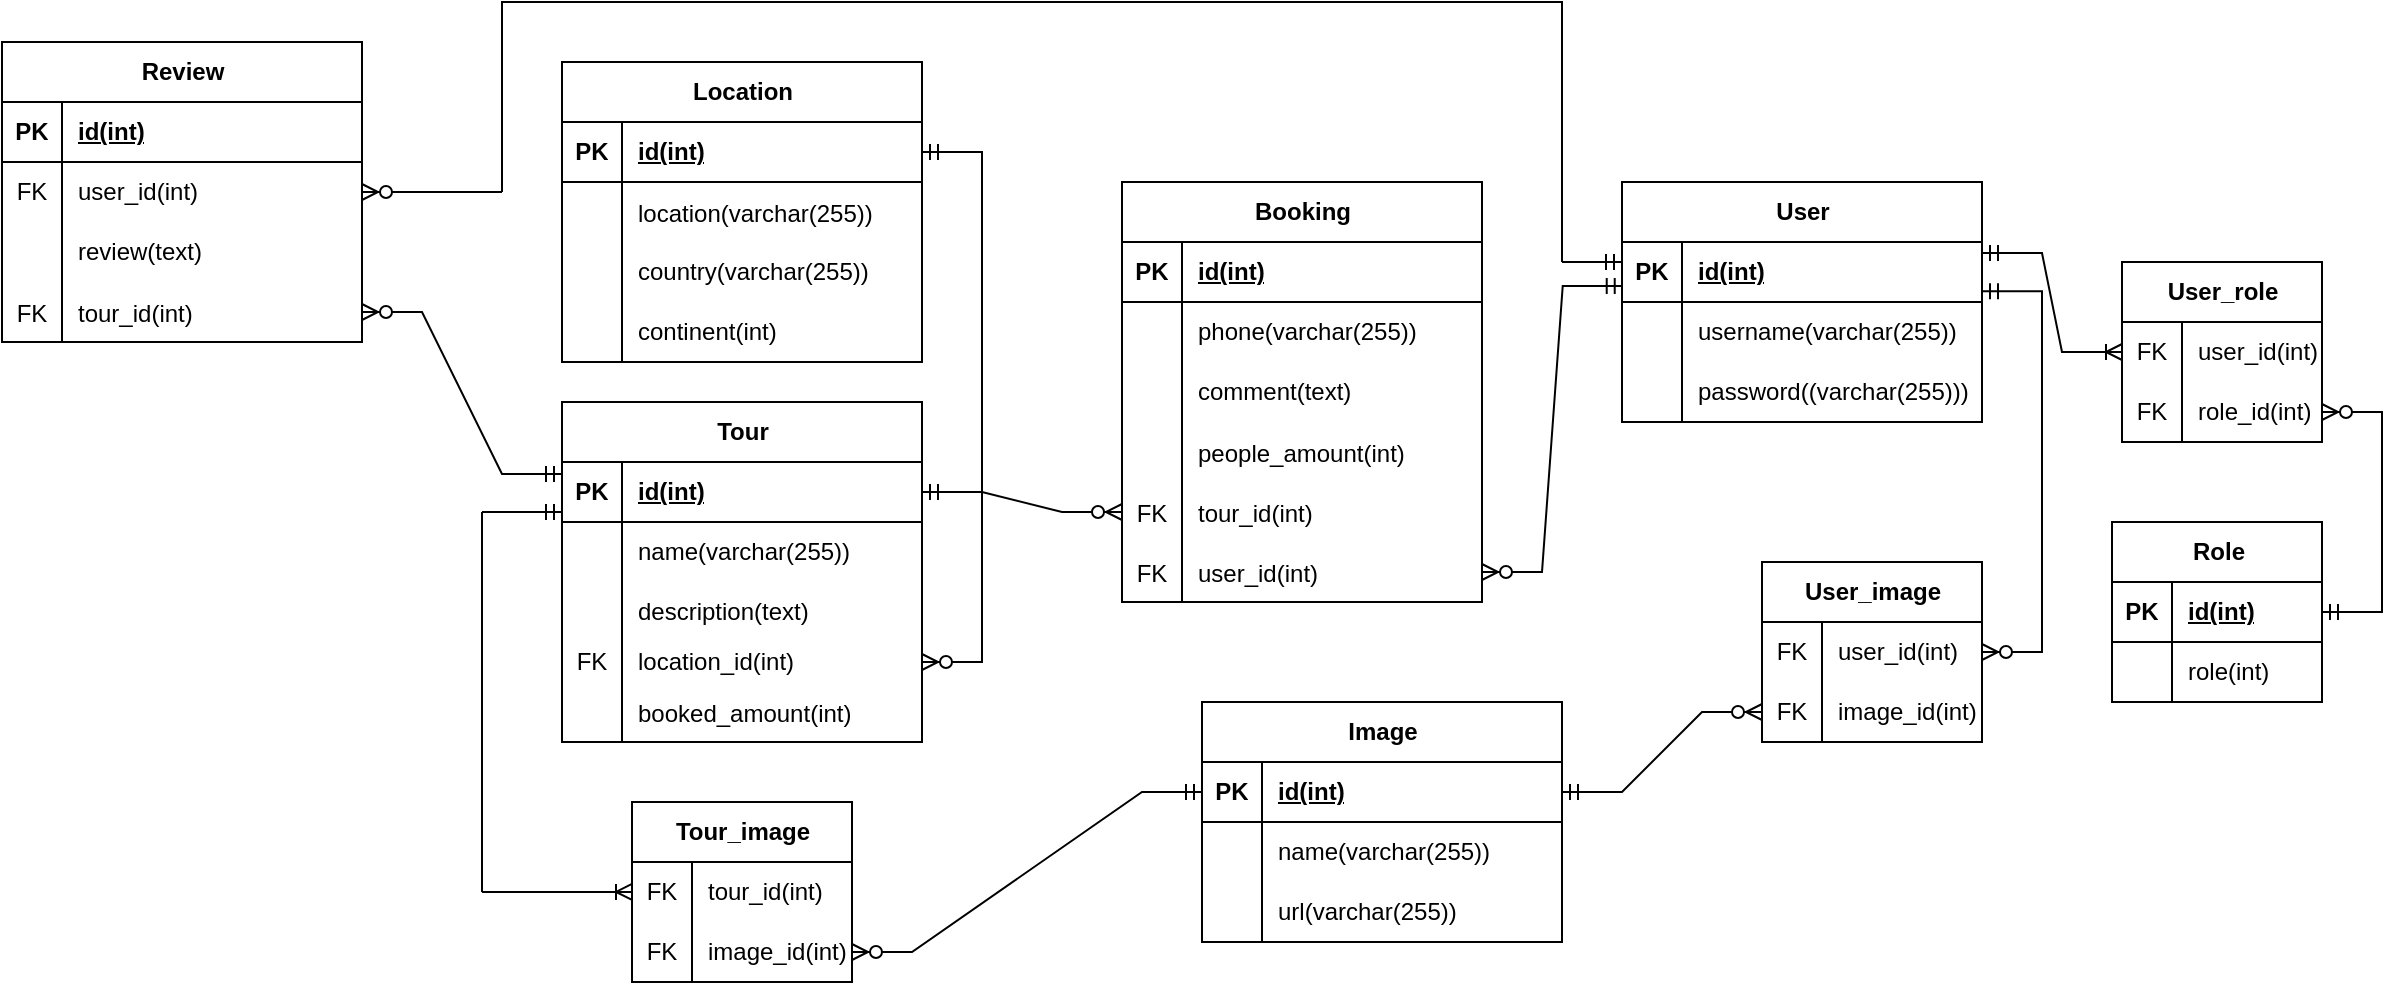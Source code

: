 <mxfile version="24.5.1" type="device">
  <diagram name="Страница — 1" id="lTlCOgQNTapLGzFcoMzd">
    <mxGraphModel dx="588" dy="2752" grid="1" gridSize="10" guides="1" tooltips="1" connect="1" arrows="1" fold="1" page="1" pageScale="1" pageWidth="3300" pageHeight="2339" math="0" shadow="0">
      <root>
        <mxCell id="0" />
        <mxCell id="1" parent="0" />
        <mxCell id="-UrlNjN9oKXbzWovgQJ7-61" value="Tour" style="shape=table;startSize=30;container=1;collapsible=1;childLayout=tableLayout;fixedRows=1;rowLines=0;fontStyle=1;align=center;resizeLast=1;html=1;" parent="1" vertex="1">
          <mxGeometry x="390" y="60" width="180" height="170" as="geometry" />
        </mxCell>
        <mxCell id="-UrlNjN9oKXbzWovgQJ7-62" value="" style="shape=tableRow;horizontal=0;startSize=0;swimlaneHead=0;swimlaneBody=0;fillColor=none;collapsible=0;dropTarget=0;points=[[0,0.5],[1,0.5]];portConstraint=eastwest;top=0;left=0;right=0;bottom=1;" parent="-UrlNjN9oKXbzWovgQJ7-61" vertex="1">
          <mxGeometry y="30" width="180" height="30" as="geometry" />
        </mxCell>
        <mxCell id="-UrlNjN9oKXbzWovgQJ7-63" value="PK" style="shape=partialRectangle;connectable=0;fillColor=none;top=0;left=0;bottom=0;right=0;fontStyle=1;overflow=hidden;whiteSpace=wrap;html=1;" parent="-UrlNjN9oKXbzWovgQJ7-62" vertex="1">
          <mxGeometry width="30" height="30" as="geometry">
            <mxRectangle width="30" height="30" as="alternateBounds" />
          </mxGeometry>
        </mxCell>
        <mxCell id="-UrlNjN9oKXbzWovgQJ7-64" value="id(int)" style="shape=partialRectangle;connectable=0;fillColor=none;top=0;left=0;bottom=0;right=0;align=left;spacingLeft=6;fontStyle=5;overflow=hidden;whiteSpace=wrap;html=1;" parent="-UrlNjN9oKXbzWovgQJ7-62" vertex="1">
          <mxGeometry x="30" width="150" height="30" as="geometry">
            <mxRectangle width="150" height="30" as="alternateBounds" />
          </mxGeometry>
        </mxCell>
        <mxCell id="-UrlNjN9oKXbzWovgQJ7-65" value="" style="shape=tableRow;horizontal=0;startSize=0;swimlaneHead=0;swimlaneBody=0;fillColor=none;collapsible=0;dropTarget=0;points=[[0,0.5],[1,0.5]];portConstraint=eastwest;top=0;left=0;right=0;bottom=0;" parent="-UrlNjN9oKXbzWovgQJ7-61" vertex="1">
          <mxGeometry y="60" width="180" height="30" as="geometry" />
        </mxCell>
        <mxCell id="-UrlNjN9oKXbzWovgQJ7-66" value="" style="shape=partialRectangle;connectable=0;fillColor=none;top=0;left=0;bottom=0;right=0;editable=1;overflow=hidden;whiteSpace=wrap;html=1;" parent="-UrlNjN9oKXbzWovgQJ7-65" vertex="1">
          <mxGeometry width="30" height="30" as="geometry">
            <mxRectangle width="30" height="30" as="alternateBounds" />
          </mxGeometry>
        </mxCell>
        <mxCell id="-UrlNjN9oKXbzWovgQJ7-67" value="name(varchar(255))" style="shape=partialRectangle;connectable=0;fillColor=none;top=0;left=0;bottom=0;right=0;align=left;spacingLeft=6;overflow=hidden;whiteSpace=wrap;html=1;" parent="-UrlNjN9oKXbzWovgQJ7-65" vertex="1">
          <mxGeometry x="30" width="150" height="30" as="geometry">
            <mxRectangle width="150" height="30" as="alternateBounds" />
          </mxGeometry>
        </mxCell>
        <mxCell id="-UrlNjN9oKXbzWovgQJ7-68" value="" style="shape=tableRow;horizontal=0;startSize=0;swimlaneHead=0;swimlaneBody=0;fillColor=none;collapsible=0;dropTarget=0;points=[[0,0.5],[1,0.5]];portConstraint=eastwest;top=0;left=0;right=0;bottom=0;" parent="-UrlNjN9oKXbzWovgQJ7-61" vertex="1">
          <mxGeometry y="90" width="180" height="30" as="geometry" />
        </mxCell>
        <mxCell id="-UrlNjN9oKXbzWovgQJ7-69" value="" style="shape=partialRectangle;connectable=0;fillColor=none;top=0;left=0;bottom=0;right=0;editable=1;overflow=hidden;whiteSpace=wrap;html=1;" parent="-UrlNjN9oKXbzWovgQJ7-68" vertex="1">
          <mxGeometry width="30" height="30" as="geometry">
            <mxRectangle width="30" height="30" as="alternateBounds" />
          </mxGeometry>
        </mxCell>
        <mxCell id="-UrlNjN9oKXbzWovgQJ7-70" value="description(text)" style="shape=partialRectangle;connectable=0;fillColor=none;top=0;left=0;bottom=0;right=0;align=left;spacingLeft=6;overflow=hidden;whiteSpace=wrap;html=1;" parent="-UrlNjN9oKXbzWovgQJ7-68" vertex="1">
          <mxGeometry x="30" width="150" height="30" as="geometry">
            <mxRectangle width="150" height="30" as="alternateBounds" />
          </mxGeometry>
        </mxCell>
        <mxCell id="-UrlNjN9oKXbzWovgQJ7-71" value="" style="shape=tableRow;horizontal=0;startSize=0;swimlaneHead=0;swimlaneBody=0;fillColor=none;collapsible=0;dropTarget=0;points=[[0,0.5],[1,0.5]];portConstraint=eastwest;top=0;left=0;right=0;bottom=0;" parent="-UrlNjN9oKXbzWovgQJ7-61" vertex="1">
          <mxGeometry y="120" width="180" height="20" as="geometry" />
        </mxCell>
        <mxCell id="-UrlNjN9oKXbzWovgQJ7-72" value="FK" style="shape=partialRectangle;connectable=0;fillColor=none;top=0;left=0;bottom=0;right=0;editable=1;overflow=hidden;whiteSpace=wrap;html=1;" parent="-UrlNjN9oKXbzWovgQJ7-71" vertex="1">
          <mxGeometry width="30" height="20" as="geometry">
            <mxRectangle width="30" height="20" as="alternateBounds" />
          </mxGeometry>
        </mxCell>
        <mxCell id="-UrlNjN9oKXbzWovgQJ7-73" value="location_id(int)" style="shape=partialRectangle;connectable=0;fillColor=none;top=0;left=0;bottom=0;right=0;align=left;spacingLeft=6;overflow=hidden;whiteSpace=wrap;html=1;" parent="-UrlNjN9oKXbzWovgQJ7-71" vertex="1">
          <mxGeometry x="30" width="150" height="20" as="geometry">
            <mxRectangle width="150" height="20" as="alternateBounds" />
          </mxGeometry>
        </mxCell>
        <mxCell id="-UrlNjN9oKXbzWovgQJ7-109" value="" style="shape=tableRow;horizontal=0;startSize=0;swimlaneHead=0;swimlaneBody=0;fillColor=none;collapsible=0;dropTarget=0;points=[[0,0.5],[1,0.5]];portConstraint=eastwest;top=0;left=0;right=0;bottom=0;" parent="-UrlNjN9oKXbzWovgQJ7-61" vertex="1">
          <mxGeometry y="140" width="180" height="30" as="geometry" />
        </mxCell>
        <mxCell id="-UrlNjN9oKXbzWovgQJ7-110" value="" style="shape=partialRectangle;connectable=0;fillColor=none;top=0;left=0;bottom=0;right=0;editable=1;overflow=hidden;" parent="-UrlNjN9oKXbzWovgQJ7-109" vertex="1">
          <mxGeometry width="30" height="30" as="geometry">
            <mxRectangle width="30" height="30" as="alternateBounds" />
          </mxGeometry>
        </mxCell>
        <mxCell id="-UrlNjN9oKXbzWovgQJ7-111" value="booked_amount(int)" style="shape=partialRectangle;connectable=0;fillColor=none;top=0;left=0;bottom=0;right=0;align=left;spacingLeft=6;overflow=hidden;" parent="-UrlNjN9oKXbzWovgQJ7-109" vertex="1">
          <mxGeometry x="30" width="150" height="30" as="geometry">
            <mxRectangle width="150" height="30" as="alternateBounds" />
          </mxGeometry>
        </mxCell>
        <mxCell id="-UrlNjN9oKXbzWovgQJ7-74" value="Location" style="shape=table;startSize=30;container=1;collapsible=1;childLayout=tableLayout;fixedRows=1;rowLines=0;fontStyle=1;align=center;resizeLast=1;html=1;" parent="1" vertex="1">
          <mxGeometry x="390" y="-110" width="180" height="150" as="geometry" />
        </mxCell>
        <mxCell id="-UrlNjN9oKXbzWovgQJ7-75" value="" style="shape=tableRow;horizontal=0;startSize=0;swimlaneHead=0;swimlaneBody=0;fillColor=none;collapsible=0;dropTarget=0;points=[[0,0.5],[1,0.5]];portConstraint=eastwest;top=0;left=0;right=0;bottom=1;" parent="-UrlNjN9oKXbzWovgQJ7-74" vertex="1">
          <mxGeometry y="30" width="180" height="30" as="geometry" />
        </mxCell>
        <mxCell id="-UrlNjN9oKXbzWovgQJ7-76" value="PK" style="shape=partialRectangle;connectable=0;fillColor=none;top=0;left=0;bottom=0;right=0;fontStyle=1;overflow=hidden;whiteSpace=wrap;html=1;" parent="-UrlNjN9oKXbzWovgQJ7-75" vertex="1">
          <mxGeometry width="30" height="30" as="geometry">
            <mxRectangle width="30" height="30" as="alternateBounds" />
          </mxGeometry>
        </mxCell>
        <mxCell id="-UrlNjN9oKXbzWovgQJ7-77" value="id(int)" style="shape=partialRectangle;connectable=0;fillColor=none;top=0;left=0;bottom=0;right=0;align=left;spacingLeft=6;fontStyle=5;overflow=hidden;whiteSpace=wrap;html=1;" parent="-UrlNjN9oKXbzWovgQJ7-75" vertex="1">
          <mxGeometry x="30" width="150" height="30" as="geometry">
            <mxRectangle width="150" height="30" as="alternateBounds" />
          </mxGeometry>
        </mxCell>
        <mxCell id="-UrlNjN9oKXbzWovgQJ7-205" value="" style="shape=tableRow;horizontal=0;startSize=0;swimlaneHead=0;swimlaneBody=0;fillColor=none;collapsible=0;dropTarget=0;points=[[0,0.5],[1,0.5]];portConstraint=eastwest;top=0;left=0;right=0;bottom=0;" parent="-UrlNjN9oKXbzWovgQJ7-74" vertex="1">
          <mxGeometry y="60" width="180" height="30" as="geometry" />
        </mxCell>
        <mxCell id="-UrlNjN9oKXbzWovgQJ7-206" value="" style="shape=partialRectangle;connectable=0;fillColor=none;top=0;left=0;bottom=0;right=0;editable=1;overflow=hidden;" parent="-UrlNjN9oKXbzWovgQJ7-205" vertex="1">
          <mxGeometry width="30" height="30" as="geometry">
            <mxRectangle width="30" height="30" as="alternateBounds" />
          </mxGeometry>
        </mxCell>
        <mxCell id="-UrlNjN9oKXbzWovgQJ7-207" value="location(varchar(255))" style="shape=partialRectangle;connectable=0;fillColor=none;top=0;left=0;bottom=0;right=0;align=left;spacingLeft=6;overflow=hidden;" parent="-UrlNjN9oKXbzWovgQJ7-205" vertex="1">
          <mxGeometry x="30" width="150" height="30" as="geometry">
            <mxRectangle width="150" height="30" as="alternateBounds" />
          </mxGeometry>
        </mxCell>
        <mxCell id="-UrlNjN9oKXbzWovgQJ7-78" value="" style="shape=tableRow;horizontal=0;startSize=0;swimlaneHead=0;swimlaneBody=0;fillColor=none;collapsible=0;dropTarget=0;points=[[0,0.5],[1,0.5]];portConstraint=eastwest;top=0;left=0;right=0;bottom=0;" parent="-UrlNjN9oKXbzWovgQJ7-74" vertex="1">
          <mxGeometry y="90" width="180" height="30" as="geometry" />
        </mxCell>
        <mxCell id="-UrlNjN9oKXbzWovgQJ7-79" value="" style="shape=partialRectangle;connectable=0;fillColor=none;top=0;left=0;bottom=0;right=0;editable=1;overflow=hidden;whiteSpace=wrap;html=1;" parent="-UrlNjN9oKXbzWovgQJ7-78" vertex="1">
          <mxGeometry width="30" height="30" as="geometry">
            <mxRectangle width="30" height="30" as="alternateBounds" />
          </mxGeometry>
        </mxCell>
        <mxCell id="-UrlNjN9oKXbzWovgQJ7-80" value="country(varchar(255))" style="shape=partialRectangle;connectable=0;fillColor=none;top=0;left=0;bottom=0;right=0;align=left;spacingLeft=6;overflow=hidden;whiteSpace=wrap;html=1;" parent="-UrlNjN9oKXbzWovgQJ7-78" vertex="1">
          <mxGeometry x="30" width="150" height="30" as="geometry">
            <mxRectangle width="150" height="30" as="alternateBounds" />
          </mxGeometry>
        </mxCell>
        <mxCell id="-UrlNjN9oKXbzWovgQJ7-81" value="" style="shape=tableRow;horizontal=0;startSize=0;swimlaneHead=0;swimlaneBody=0;fillColor=none;collapsible=0;dropTarget=0;points=[[0,0.5],[1,0.5]];portConstraint=eastwest;top=0;left=0;right=0;bottom=0;" parent="-UrlNjN9oKXbzWovgQJ7-74" vertex="1">
          <mxGeometry y="120" width="180" height="30" as="geometry" />
        </mxCell>
        <mxCell id="-UrlNjN9oKXbzWovgQJ7-82" value="" style="shape=partialRectangle;connectable=0;fillColor=none;top=0;left=0;bottom=0;right=0;editable=1;overflow=hidden;whiteSpace=wrap;html=1;" parent="-UrlNjN9oKXbzWovgQJ7-81" vertex="1">
          <mxGeometry width="30" height="30" as="geometry">
            <mxRectangle width="30" height="30" as="alternateBounds" />
          </mxGeometry>
        </mxCell>
        <mxCell id="-UrlNjN9oKXbzWovgQJ7-83" value="continent(int)" style="shape=partialRectangle;connectable=0;fillColor=none;top=0;left=0;bottom=0;right=0;align=left;spacingLeft=6;overflow=hidden;whiteSpace=wrap;html=1;" parent="-UrlNjN9oKXbzWovgQJ7-81" vertex="1">
          <mxGeometry x="30" width="150" height="30" as="geometry">
            <mxRectangle width="150" height="30" as="alternateBounds" />
          </mxGeometry>
        </mxCell>
        <mxCell id="-UrlNjN9oKXbzWovgQJ7-95" value="Image" style="shape=table;startSize=30;container=1;collapsible=1;childLayout=tableLayout;fixedRows=1;rowLines=0;fontStyle=1;align=center;resizeLast=1;html=1;" parent="1" vertex="1">
          <mxGeometry x="710" y="210" width="180" height="120" as="geometry" />
        </mxCell>
        <mxCell id="-UrlNjN9oKXbzWovgQJ7-96" value="" style="shape=tableRow;horizontal=0;startSize=0;swimlaneHead=0;swimlaneBody=0;fillColor=none;collapsible=0;dropTarget=0;points=[[0,0.5],[1,0.5]];portConstraint=eastwest;top=0;left=0;right=0;bottom=1;" parent="-UrlNjN9oKXbzWovgQJ7-95" vertex="1">
          <mxGeometry y="30" width="180" height="30" as="geometry" />
        </mxCell>
        <mxCell id="-UrlNjN9oKXbzWovgQJ7-97" value="PK" style="shape=partialRectangle;connectable=0;fillColor=none;top=0;left=0;bottom=0;right=0;fontStyle=1;overflow=hidden;whiteSpace=wrap;html=1;" parent="-UrlNjN9oKXbzWovgQJ7-96" vertex="1">
          <mxGeometry width="30" height="30" as="geometry">
            <mxRectangle width="30" height="30" as="alternateBounds" />
          </mxGeometry>
        </mxCell>
        <mxCell id="-UrlNjN9oKXbzWovgQJ7-98" value="id(int)" style="shape=partialRectangle;connectable=0;fillColor=none;top=0;left=0;bottom=0;right=0;align=left;spacingLeft=6;fontStyle=5;overflow=hidden;whiteSpace=wrap;html=1;" parent="-UrlNjN9oKXbzWovgQJ7-96" vertex="1">
          <mxGeometry x="30" width="150" height="30" as="geometry">
            <mxRectangle width="150" height="30" as="alternateBounds" />
          </mxGeometry>
        </mxCell>
        <mxCell id="-UrlNjN9oKXbzWovgQJ7-99" value="" style="shape=tableRow;horizontal=0;startSize=0;swimlaneHead=0;swimlaneBody=0;fillColor=none;collapsible=0;dropTarget=0;points=[[0,0.5],[1,0.5]];portConstraint=eastwest;top=0;left=0;right=0;bottom=0;" parent="-UrlNjN9oKXbzWovgQJ7-95" vertex="1">
          <mxGeometry y="60" width="180" height="30" as="geometry" />
        </mxCell>
        <mxCell id="-UrlNjN9oKXbzWovgQJ7-100" value="" style="shape=partialRectangle;connectable=0;fillColor=none;top=0;left=0;bottom=0;right=0;editable=1;overflow=hidden;whiteSpace=wrap;html=1;" parent="-UrlNjN9oKXbzWovgQJ7-99" vertex="1">
          <mxGeometry width="30" height="30" as="geometry">
            <mxRectangle width="30" height="30" as="alternateBounds" />
          </mxGeometry>
        </mxCell>
        <mxCell id="-UrlNjN9oKXbzWovgQJ7-101" value="name(varchar(255))" style="shape=partialRectangle;connectable=0;fillColor=none;top=0;left=0;bottom=0;right=0;align=left;spacingLeft=6;overflow=hidden;whiteSpace=wrap;html=1;" parent="-UrlNjN9oKXbzWovgQJ7-99" vertex="1">
          <mxGeometry x="30" width="150" height="30" as="geometry">
            <mxRectangle width="150" height="30" as="alternateBounds" />
          </mxGeometry>
        </mxCell>
        <mxCell id="-UrlNjN9oKXbzWovgQJ7-102" value="" style="shape=tableRow;horizontal=0;startSize=0;swimlaneHead=0;swimlaneBody=0;fillColor=none;collapsible=0;dropTarget=0;points=[[0,0.5],[1,0.5]];portConstraint=eastwest;top=0;left=0;right=0;bottom=0;" parent="-UrlNjN9oKXbzWovgQJ7-95" vertex="1">
          <mxGeometry y="90" width="180" height="30" as="geometry" />
        </mxCell>
        <mxCell id="-UrlNjN9oKXbzWovgQJ7-103" value="" style="shape=partialRectangle;connectable=0;fillColor=none;top=0;left=0;bottom=0;right=0;editable=1;overflow=hidden;whiteSpace=wrap;html=1;" parent="-UrlNjN9oKXbzWovgQJ7-102" vertex="1">
          <mxGeometry width="30" height="30" as="geometry">
            <mxRectangle width="30" height="30" as="alternateBounds" />
          </mxGeometry>
        </mxCell>
        <mxCell id="-UrlNjN9oKXbzWovgQJ7-104" value="url(varchar(255))" style="shape=partialRectangle;connectable=0;fillColor=none;top=0;left=0;bottom=0;right=0;align=left;spacingLeft=6;overflow=hidden;whiteSpace=wrap;html=1;" parent="-UrlNjN9oKXbzWovgQJ7-102" vertex="1">
          <mxGeometry x="30" width="150" height="30" as="geometry">
            <mxRectangle width="150" height="30" as="alternateBounds" />
          </mxGeometry>
        </mxCell>
        <mxCell id="-UrlNjN9oKXbzWovgQJ7-112" value="Booking" style="shape=table;startSize=30;container=1;collapsible=1;childLayout=tableLayout;fixedRows=1;rowLines=0;fontStyle=1;align=center;resizeLast=1;html=1;" parent="1" vertex="1">
          <mxGeometry x="670" y="-50" width="180" height="210" as="geometry" />
        </mxCell>
        <mxCell id="-UrlNjN9oKXbzWovgQJ7-113" value="" style="shape=tableRow;horizontal=0;startSize=0;swimlaneHead=0;swimlaneBody=0;fillColor=none;collapsible=0;dropTarget=0;points=[[0,0.5],[1,0.5]];portConstraint=eastwest;top=0;left=0;right=0;bottom=1;" parent="-UrlNjN9oKXbzWovgQJ7-112" vertex="1">
          <mxGeometry y="30" width="180" height="30" as="geometry" />
        </mxCell>
        <mxCell id="-UrlNjN9oKXbzWovgQJ7-114" value="PK" style="shape=partialRectangle;connectable=0;fillColor=none;top=0;left=0;bottom=0;right=0;fontStyle=1;overflow=hidden;whiteSpace=wrap;html=1;" parent="-UrlNjN9oKXbzWovgQJ7-113" vertex="1">
          <mxGeometry width="30" height="30" as="geometry">
            <mxRectangle width="30" height="30" as="alternateBounds" />
          </mxGeometry>
        </mxCell>
        <mxCell id="-UrlNjN9oKXbzWovgQJ7-115" value="id(int)" style="shape=partialRectangle;connectable=0;fillColor=none;top=0;left=0;bottom=0;right=0;align=left;spacingLeft=6;fontStyle=5;overflow=hidden;whiteSpace=wrap;html=1;" parent="-UrlNjN9oKXbzWovgQJ7-113" vertex="1">
          <mxGeometry x="30" width="150" height="30" as="geometry">
            <mxRectangle width="150" height="30" as="alternateBounds" />
          </mxGeometry>
        </mxCell>
        <mxCell id="-UrlNjN9oKXbzWovgQJ7-116" value="" style="shape=tableRow;horizontal=0;startSize=0;swimlaneHead=0;swimlaneBody=0;fillColor=none;collapsible=0;dropTarget=0;points=[[0,0.5],[1,0.5]];portConstraint=eastwest;top=0;left=0;right=0;bottom=0;" parent="-UrlNjN9oKXbzWovgQJ7-112" vertex="1">
          <mxGeometry y="60" width="180" height="30" as="geometry" />
        </mxCell>
        <mxCell id="-UrlNjN9oKXbzWovgQJ7-117" value="" style="shape=partialRectangle;connectable=0;fillColor=none;top=0;left=0;bottom=0;right=0;editable=1;overflow=hidden;whiteSpace=wrap;html=1;" parent="-UrlNjN9oKXbzWovgQJ7-116" vertex="1">
          <mxGeometry width="30" height="30" as="geometry">
            <mxRectangle width="30" height="30" as="alternateBounds" />
          </mxGeometry>
        </mxCell>
        <mxCell id="-UrlNjN9oKXbzWovgQJ7-118" value="phone(varchar(255))" style="shape=partialRectangle;connectable=0;fillColor=none;top=0;left=0;bottom=0;right=0;align=left;spacingLeft=6;overflow=hidden;whiteSpace=wrap;html=1;" parent="-UrlNjN9oKXbzWovgQJ7-116" vertex="1">
          <mxGeometry x="30" width="150" height="30" as="geometry">
            <mxRectangle width="150" height="30" as="alternateBounds" />
          </mxGeometry>
        </mxCell>
        <mxCell id="-UrlNjN9oKXbzWovgQJ7-119" value="" style="shape=tableRow;horizontal=0;startSize=0;swimlaneHead=0;swimlaneBody=0;fillColor=none;collapsible=0;dropTarget=0;points=[[0,0.5],[1,0.5]];portConstraint=eastwest;top=0;left=0;right=0;bottom=0;" parent="-UrlNjN9oKXbzWovgQJ7-112" vertex="1">
          <mxGeometry y="90" width="180" height="30" as="geometry" />
        </mxCell>
        <mxCell id="-UrlNjN9oKXbzWovgQJ7-120" value="" style="shape=partialRectangle;connectable=0;fillColor=none;top=0;left=0;bottom=0;right=0;editable=1;overflow=hidden;whiteSpace=wrap;html=1;" parent="-UrlNjN9oKXbzWovgQJ7-119" vertex="1">
          <mxGeometry width="30" height="30" as="geometry">
            <mxRectangle width="30" height="30" as="alternateBounds" />
          </mxGeometry>
        </mxCell>
        <mxCell id="-UrlNjN9oKXbzWovgQJ7-121" value="comment(text)" style="shape=partialRectangle;connectable=0;fillColor=none;top=0;left=0;bottom=0;right=0;align=left;spacingLeft=6;overflow=hidden;whiteSpace=wrap;html=1;" parent="-UrlNjN9oKXbzWovgQJ7-119" vertex="1">
          <mxGeometry x="30" width="150" height="30" as="geometry">
            <mxRectangle width="150" height="30" as="alternateBounds" />
          </mxGeometry>
        </mxCell>
        <mxCell id="-UrlNjN9oKXbzWovgQJ7-128" value="" style="shape=tableRow;horizontal=0;startSize=0;swimlaneHead=0;swimlaneBody=0;fillColor=none;collapsible=0;dropTarget=0;points=[[0,0.5],[1,0.5]];portConstraint=eastwest;top=0;left=0;right=0;bottom=0;" parent="-UrlNjN9oKXbzWovgQJ7-112" vertex="1">
          <mxGeometry y="120" width="180" height="30" as="geometry" />
        </mxCell>
        <mxCell id="-UrlNjN9oKXbzWovgQJ7-129" value="" style="shape=partialRectangle;connectable=0;fillColor=none;top=0;left=0;bottom=0;right=0;editable=1;overflow=hidden;" parent="-UrlNjN9oKXbzWovgQJ7-128" vertex="1">
          <mxGeometry width="30" height="30" as="geometry">
            <mxRectangle width="30" height="30" as="alternateBounds" />
          </mxGeometry>
        </mxCell>
        <mxCell id="-UrlNjN9oKXbzWovgQJ7-130" value="people_amount(int)" style="shape=partialRectangle;connectable=0;fillColor=none;top=0;left=0;bottom=0;right=0;align=left;spacingLeft=6;overflow=hidden;" parent="-UrlNjN9oKXbzWovgQJ7-128" vertex="1">
          <mxGeometry x="30" width="150" height="30" as="geometry">
            <mxRectangle width="150" height="30" as="alternateBounds" />
          </mxGeometry>
        </mxCell>
        <mxCell id="-UrlNjN9oKXbzWovgQJ7-132" value="" style="shape=tableRow;horizontal=0;startSize=0;swimlaneHead=0;swimlaneBody=0;fillColor=none;collapsible=0;dropTarget=0;points=[[0,0.5],[1,0.5]];portConstraint=eastwest;top=0;left=0;right=0;bottom=0;" parent="-UrlNjN9oKXbzWovgQJ7-112" vertex="1">
          <mxGeometry y="150" width="180" height="30" as="geometry" />
        </mxCell>
        <mxCell id="-UrlNjN9oKXbzWovgQJ7-133" value="FK" style="shape=partialRectangle;connectable=0;fillColor=none;top=0;left=0;bottom=0;right=0;editable=1;overflow=hidden;" parent="-UrlNjN9oKXbzWovgQJ7-132" vertex="1">
          <mxGeometry width="30" height="30" as="geometry">
            <mxRectangle width="30" height="30" as="alternateBounds" />
          </mxGeometry>
        </mxCell>
        <mxCell id="-UrlNjN9oKXbzWovgQJ7-134" value="tour_id(int)" style="shape=partialRectangle;connectable=0;fillColor=none;top=0;left=0;bottom=0;right=0;align=left;spacingLeft=6;overflow=hidden;" parent="-UrlNjN9oKXbzWovgQJ7-132" vertex="1">
          <mxGeometry x="30" width="150" height="30" as="geometry">
            <mxRectangle width="150" height="30" as="alternateBounds" />
          </mxGeometry>
        </mxCell>
        <mxCell id="-UrlNjN9oKXbzWovgQJ7-189" value="" style="shape=tableRow;horizontal=0;startSize=0;swimlaneHead=0;swimlaneBody=0;fillColor=none;collapsible=0;dropTarget=0;points=[[0,0.5],[1,0.5]];portConstraint=eastwest;top=0;left=0;right=0;bottom=0;" parent="-UrlNjN9oKXbzWovgQJ7-112" vertex="1">
          <mxGeometry y="180" width="180" height="30" as="geometry" />
        </mxCell>
        <mxCell id="-UrlNjN9oKXbzWovgQJ7-190" value="FK" style="shape=partialRectangle;connectable=0;fillColor=none;top=0;left=0;bottom=0;right=0;editable=1;overflow=hidden;" parent="-UrlNjN9oKXbzWovgQJ7-189" vertex="1">
          <mxGeometry width="30" height="30" as="geometry">
            <mxRectangle width="30" height="30" as="alternateBounds" />
          </mxGeometry>
        </mxCell>
        <mxCell id="-UrlNjN9oKXbzWovgQJ7-191" value="user_id(int)" style="shape=partialRectangle;connectable=0;fillColor=none;top=0;left=0;bottom=0;right=0;align=left;spacingLeft=6;overflow=hidden;" parent="-UrlNjN9oKXbzWovgQJ7-189" vertex="1">
          <mxGeometry x="30" width="150" height="30" as="geometry">
            <mxRectangle width="150" height="30" as="alternateBounds" />
          </mxGeometry>
        </mxCell>
        <mxCell id="-UrlNjN9oKXbzWovgQJ7-135" value="Review" style="shape=table;startSize=30;container=1;collapsible=1;childLayout=tableLayout;fixedRows=1;rowLines=0;fontStyle=1;align=center;resizeLast=1;html=1;" parent="1" vertex="1">
          <mxGeometry x="110" y="-120" width="180" height="150" as="geometry" />
        </mxCell>
        <mxCell id="-UrlNjN9oKXbzWovgQJ7-136" value="" style="shape=tableRow;horizontal=0;startSize=0;swimlaneHead=0;swimlaneBody=0;fillColor=none;collapsible=0;dropTarget=0;points=[[0,0.5],[1,0.5]];portConstraint=eastwest;top=0;left=0;right=0;bottom=1;" parent="-UrlNjN9oKXbzWovgQJ7-135" vertex="1">
          <mxGeometry y="30" width="180" height="30" as="geometry" />
        </mxCell>
        <mxCell id="-UrlNjN9oKXbzWovgQJ7-137" value="PK" style="shape=partialRectangle;connectable=0;fillColor=none;top=0;left=0;bottom=0;right=0;fontStyle=1;overflow=hidden;whiteSpace=wrap;html=1;" parent="-UrlNjN9oKXbzWovgQJ7-136" vertex="1">
          <mxGeometry width="30" height="30" as="geometry">
            <mxRectangle width="30" height="30" as="alternateBounds" />
          </mxGeometry>
        </mxCell>
        <mxCell id="-UrlNjN9oKXbzWovgQJ7-138" value="id(int)" style="shape=partialRectangle;connectable=0;fillColor=none;top=0;left=0;bottom=0;right=0;align=left;spacingLeft=6;fontStyle=5;overflow=hidden;whiteSpace=wrap;html=1;" parent="-UrlNjN9oKXbzWovgQJ7-136" vertex="1">
          <mxGeometry x="30" width="150" height="30" as="geometry">
            <mxRectangle width="150" height="30" as="alternateBounds" />
          </mxGeometry>
        </mxCell>
        <mxCell id="-UrlNjN9oKXbzWovgQJ7-139" value="" style="shape=tableRow;horizontal=0;startSize=0;swimlaneHead=0;swimlaneBody=0;fillColor=none;collapsible=0;dropTarget=0;points=[[0,0.5],[1,0.5]];portConstraint=eastwest;top=0;left=0;right=0;bottom=0;" parent="-UrlNjN9oKXbzWovgQJ7-135" vertex="1">
          <mxGeometry y="60" width="180" height="30" as="geometry" />
        </mxCell>
        <mxCell id="-UrlNjN9oKXbzWovgQJ7-140" value="FK" style="shape=partialRectangle;connectable=0;fillColor=none;top=0;left=0;bottom=0;right=0;editable=1;overflow=hidden;whiteSpace=wrap;html=1;" parent="-UrlNjN9oKXbzWovgQJ7-139" vertex="1">
          <mxGeometry width="30" height="30" as="geometry">
            <mxRectangle width="30" height="30" as="alternateBounds" />
          </mxGeometry>
        </mxCell>
        <mxCell id="-UrlNjN9oKXbzWovgQJ7-141" value="user_id(int)" style="shape=partialRectangle;connectable=0;fillColor=none;top=0;left=0;bottom=0;right=0;align=left;spacingLeft=6;overflow=hidden;whiteSpace=wrap;html=1;" parent="-UrlNjN9oKXbzWovgQJ7-139" vertex="1">
          <mxGeometry x="30" width="150" height="30" as="geometry">
            <mxRectangle width="150" height="30" as="alternateBounds" />
          </mxGeometry>
        </mxCell>
        <mxCell id="-UrlNjN9oKXbzWovgQJ7-142" value="" style="shape=tableRow;horizontal=0;startSize=0;swimlaneHead=0;swimlaneBody=0;fillColor=none;collapsible=0;dropTarget=0;points=[[0,0.5],[1,0.5]];portConstraint=eastwest;top=0;left=0;right=0;bottom=0;" parent="-UrlNjN9oKXbzWovgQJ7-135" vertex="1">
          <mxGeometry y="90" width="180" height="30" as="geometry" />
        </mxCell>
        <mxCell id="-UrlNjN9oKXbzWovgQJ7-143" value="" style="shape=partialRectangle;connectable=0;fillColor=none;top=0;left=0;bottom=0;right=0;editable=1;overflow=hidden;whiteSpace=wrap;html=1;" parent="-UrlNjN9oKXbzWovgQJ7-142" vertex="1">
          <mxGeometry width="30" height="30" as="geometry">
            <mxRectangle width="30" height="30" as="alternateBounds" />
          </mxGeometry>
        </mxCell>
        <mxCell id="-UrlNjN9oKXbzWovgQJ7-144" value="review(text)" style="shape=partialRectangle;connectable=0;fillColor=none;top=0;left=0;bottom=0;right=0;align=left;spacingLeft=6;overflow=hidden;whiteSpace=wrap;html=1;" parent="-UrlNjN9oKXbzWovgQJ7-142" vertex="1">
          <mxGeometry x="30" width="150" height="30" as="geometry">
            <mxRectangle width="150" height="30" as="alternateBounds" />
          </mxGeometry>
        </mxCell>
        <mxCell id="-UrlNjN9oKXbzWovgQJ7-148" value="" style="shape=tableRow;horizontal=0;startSize=0;swimlaneHead=0;swimlaneBody=0;fillColor=none;collapsible=0;dropTarget=0;points=[[0,0.5],[1,0.5]];portConstraint=eastwest;top=0;left=0;right=0;bottom=0;" parent="-UrlNjN9oKXbzWovgQJ7-135" vertex="1">
          <mxGeometry y="120" width="180" height="30" as="geometry" />
        </mxCell>
        <mxCell id="-UrlNjN9oKXbzWovgQJ7-149" value="FK" style="shape=partialRectangle;connectable=0;fillColor=none;top=0;left=0;bottom=0;right=0;editable=1;overflow=hidden;" parent="-UrlNjN9oKXbzWovgQJ7-148" vertex="1">
          <mxGeometry width="30" height="30" as="geometry">
            <mxRectangle width="30" height="30" as="alternateBounds" />
          </mxGeometry>
        </mxCell>
        <mxCell id="-UrlNjN9oKXbzWovgQJ7-150" value="tour_id(int)" style="shape=partialRectangle;connectable=0;fillColor=none;top=0;left=0;bottom=0;right=0;align=left;spacingLeft=6;overflow=hidden;" parent="-UrlNjN9oKXbzWovgQJ7-148" vertex="1">
          <mxGeometry x="30" width="150" height="30" as="geometry">
            <mxRectangle width="150" height="30" as="alternateBounds" />
          </mxGeometry>
        </mxCell>
        <mxCell id="-UrlNjN9oKXbzWovgQJ7-155" value="User" style="shape=table;startSize=30;container=1;collapsible=1;childLayout=tableLayout;fixedRows=1;rowLines=0;fontStyle=1;align=center;resizeLast=1;html=1;" parent="1" vertex="1">
          <mxGeometry x="920" y="-50" width="180" height="120" as="geometry" />
        </mxCell>
        <mxCell id="-UrlNjN9oKXbzWovgQJ7-156" value="" style="shape=tableRow;horizontal=0;startSize=0;swimlaneHead=0;swimlaneBody=0;fillColor=none;collapsible=0;dropTarget=0;points=[[0,0.5],[1,0.5]];portConstraint=eastwest;top=0;left=0;right=0;bottom=1;" parent="-UrlNjN9oKXbzWovgQJ7-155" vertex="1">
          <mxGeometry y="30" width="180" height="30" as="geometry" />
        </mxCell>
        <mxCell id="-UrlNjN9oKXbzWovgQJ7-157" value="PK" style="shape=partialRectangle;connectable=0;fillColor=none;top=0;left=0;bottom=0;right=0;fontStyle=1;overflow=hidden;whiteSpace=wrap;html=1;" parent="-UrlNjN9oKXbzWovgQJ7-156" vertex="1">
          <mxGeometry width="30" height="30" as="geometry">
            <mxRectangle width="30" height="30" as="alternateBounds" />
          </mxGeometry>
        </mxCell>
        <mxCell id="-UrlNjN9oKXbzWovgQJ7-158" value="id(int)" style="shape=partialRectangle;connectable=0;fillColor=none;top=0;left=0;bottom=0;right=0;align=left;spacingLeft=6;fontStyle=5;overflow=hidden;whiteSpace=wrap;html=1;" parent="-UrlNjN9oKXbzWovgQJ7-156" vertex="1">
          <mxGeometry x="30" width="150" height="30" as="geometry">
            <mxRectangle width="150" height="30" as="alternateBounds" />
          </mxGeometry>
        </mxCell>
        <mxCell id="-UrlNjN9oKXbzWovgQJ7-159" value="" style="shape=tableRow;horizontal=0;startSize=0;swimlaneHead=0;swimlaneBody=0;fillColor=none;collapsible=0;dropTarget=0;points=[[0,0.5],[1,0.5]];portConstraint=eastwest;top=0;left=0;right=0;bottom=0;" parent="-UrlNjN9oKXbzWovgQJ7-155" vertex="1">
          <mxGeometry y="60" width="180" height="30" as="geometry" />
        </mxCell>
        <mxCell id="-UrlNjN9oKXbzWovgQJ7-160" value="" style="shape=partialRectangle;connectable=0;fillColor=none;top=0;left=0;bottom=0;right=0;editable=1;overflow=hidden;whiteSpace=wrap;html=1;" parent="-UrlNjN9oKXbzWovgQJ7-159" vertex="1">
          <mxGeometry width="30" height="30" as="geometry">
            <mxRectangle width="30" height="30" as="alternateBounds" />
          </mxGeometry>
        </mxCell>
        <mxCell id="-UrlNjN9oKXbzWovgQJ7-161" value="username(varchar(255))" style="shape=partialRectangle;connectable=0;fillColor=none;top=0;left=0;bottom=0;right=0;align=left;spacingLeft=6;overflow=hidden;whiteSpace=wrap;html=1;" parent="-UrlNjN9oKXbzWovgQJ7-159" vertex="1">
          <mxGeometry x="30" width="150" height="30" as="geometry">
            <mxRectangle width="150" height="30" as="alternateBounds" />
          </mxGeometry>
        </mxCell>
        <mxCell id="-UrlNjN9oKXbzWovgQJ7-162" value="" style="shape=tableRow;horizontal=0;startSize=0;swimlaneHead=0;swimlaneBody=0;fillColor=none;collapsible=0;dropTarget=0;points=[[0,0.5],[1,0.5]];portConstraint=eastwest;top=0;left=0;right=0;bottom=0;" parent="-UrlNjN9oKXbzWovgQJ7-155" vertex="1">
          <mxGeometry y="90" width="180" height="30" as="geometry" />
        </mxCell>
        <mxCell id="-UrlNjN9oKXbzWovgQJ7-163" value="" style="shape=partialRectangle;connectable=0;fillColor=none;top=0;left=0;bottom=0;right=0;editable=1;overflow=hidden;whiteSpace=wrap;html=1;" parent="-UrlNjN9oKXbzWovgQJ7-162" vertex="1">
          <mxGeometry width="30" height="30" as="geometry">
            <mxRectangle width="30" height="30" as="alternateBounds" />
          </mxGeometry>
        </mxCell>
        <mxCell id="-UrlNjN9oKXbzWovgQJ7-164" value="password((varchar(255)))" style="shape=partialRectangle;connectable=0;fillColor=none;top=0;left=0;bottom=0;right=0;align=left;spacingLeft=6;overflow=hidden;whiteSpace=wrap;html=1;" parent="-UrlNjN9oKXbzWovgQJ7-162" vertex="1">
          <mxGeometry x="30" width="150" height="30" as="geometry">
            <mxRectangle width="150" height="30" as="alternateBounds" />
          </mxGeometry>
        </mxCell>
        <mxCell id="-UrlNjN9oKXbzWovgQJ7-165" value="Role" style="shape=table;startSize=30;container=1;collapsible=1;childLayout=tableLayout;fixedRows=1;rowLines=0;fontStyle=1;align=center;resizeLast=1;html=1;" parent="1" vertex="1">
          <mxGeometry x="1165" y="120" width="105" height="90" as="geometry" />
        </mxCell>
        <mxCell id="-UrlNjN9oKXbzWovgQJ7-166" value="" style="shape=tableRow;horizontal=0;startSize=0;swimlaneHead=0;swimlaneBody=0;fillColor=none;collapsible=0;dropTarget=0;points=[[0,0.5],[1,0.5]];portConstraint=eastwest;top=0;left=0;right=0;bottom=1;" parent="-UrlNjN9oKXbzWovgQJ7-165" vertex="1">
          <mxGeometry y="30" width="105" height="30" as="geometry" />
        </mxCell>
        <mxCell id="-UrlNjN9oKXbzWovgQJ7-167" value="PK" style="shape=partialRectangle;connectable=0;fillColor=none;top=0;left=0;bottom=0;right=0;fontStyle=1;overflow=hidden;whiteSpace=wrap;html=1;" parent="-UrlNjN9oKXbzWovgQJ7-166" vertex="1">
          <mxGeometry width="30" height="30" as="geometry">
            <mxRectangle width="30" height="30" as="alternateBounds" />
          </mxGeometry>
        </mxCell>
        <mxCell id="-UrlNjN9oKXbzWovgQJ7-168" value="id(int)" style="shape=partialRectangle;connectable=0;fillColor=none;top=0;left=0;bottom=0;right=0;align=left;spacingLeft=6;fontStyle=5;overflow=hidden;whiteSpace=wrap;html=1;" parent="-UrlNjN9oKXbzWovgQJ7-166" vertex="1">
          <mxGeometry x="30" width="75" height="30" as="geometry">
            <mxRectangle width="75" height="30" as="alternateBounds" />
          </mxGeometry>
        </mxCell>
        <mxCell id="-UrlNjN9oKXbzWovgQJ7-169" value="" style="shape=tableRow;horizontal=0;startSize=0;swimlaneHead=0;swimlaneBody=0;fillColor=none;collapsible=0;dropTarget=0;points=[[0,0.5],[1,0.5]];portConstraint=eastwest;top=0;left=0;right=0;bottom=0;" parent="-UrlNjN9oKXbzWovgQJ7-165" vertex="1">
          <mxGeometry y="60" width="105" height="30" as="geometry" />
        </mxCell>
        <mxCell id="-UrlNjN9oKXbzWovgQJ7-170" value="" style="shape=partialRectangle;connectable=0;fillColor=none;top=0;left=0;bottom=0;right=0;editable=1;overflow=hidden;whiteSpace=wrap;html=1;" parent="-UrlNjN9oKXbzWovgQJ7-169" vertex="1">
          <mxGeometry width="30" height="30" as="geometry">
            <mxRectangle width="30" height="30" as="alternateBounds" />
          </mxGeometry>
        </mxCell>
        <mxCell id="-UrlNjN9oKXbzWovgQJ7-171" value="role(int)" style="shape=partialRectangle;connectable=0;fillColor=none;top=0;left=0;bottom=0;right=0;align=left;spacingLeft=6;overflow=hidden;whiteSpace=wrap;html=1;" parent="-UrlNjN9oKXbzWovgQJ7-169" vertex="1">
          <mxGeometry x="30" width="75" height="30" as="geometry">
            <mxRectangle width="75" height="30" as="alternateBounds" />
          </mxGeometry>
        </mxCell>
        <mxCell id="-UrlNjN9oKXbzWovgQJ7-175" value="User_role" style="shape=table;startSize=30;container=1;collapsible=1;childLayout=tableLayout;fixedRows=1;rowLines=0;fontStyle=1;align=center;resizeLast=1;html=1;" parent="1" vertex="1">
          <mxGeometry x="1170" y="-10" width="100" height="90" as="geometry" />
        </mxCell>
        <mxCell id="-UrlNjN9oKXbzWovgQJ7-179" value="" style="shape=tableRow;horizontal=0;startSize=0;swimlaneHead=0;swimlaneBody=0;fillColor=none;collapsible=0;dropTarget=0;points=[[0,0.5],[1,0.5]];portConstraint=eastwest;top=0;left=0;right=0;bottom=0;" parent="-UrlNjN9oKXbzWovgQJ7-175" vertex="1">
          <mxGeometry y="30" width="100" height="30" as="geometry" />
        </mxCell>
        <mxCell id="-UrlNjN9oKXbzWovgQJ7-180" value="FK" style="shape=partialRectangle;connectable=0;fillColor=none;top=0;left=0;bottom=0;right=0;editable=1;overflow=hidden;whiteSpace=wrap;html=1;" parent="-UrlNjN9oKXbzWovgQJ7-179" vertex="1">
          <mxGeometry width="30" height="30" as="geometry">
            <mxRectangle width="30" height="30" as="alternateBounds" />
          </mxGeometry>
        </mxCell>
        <mxCell id="-UrlNjN9oKXbzWovgQJ7-181" value="user_id(int)" style="shape=partialRectangle;connectable=0;fillColor=none;top=0;left=0;bottom=0;right=0;align=left;spacingLeft=6;overflow=hidden;whiteSpace=wrap;html=1;" parent="-UrlNjN9oKXbzWovgQJ7-179" vertex="1">
          <mxGeometry x="30" width="70" height="30" as="geometry">
            <mxRectangle width="70" height="30" as="alternateBounds" />
          </mxGeometry>
        </mxCell>
        <mxCell id="-UrlNjN9oKXbzWovgQJ7-182" value="" style="shape=tableRow;horizontal=0;startSize=0;swimlaneHead=0;swimlaneBody=0;fillColor=none;collapsible=0;dropTarget=0;points=[[0,0.5],[1,0.5]];portConstraint=eastwest;top=0;left=0;right=0;bottom=0;" parent="-UrlNjN9oKXbzWovgQJ7-175" vertex="1">
          <mxGeometry y="60" width="100" height="30" as="geometry" />
        </mxCell>
        <mxCell id="-UrlNjN9oKXbzWovgQJ7-183" value="FK" style="shape=partialRectangle;connectable=0;fillColor=none;top=0;left=0;bottom=0;right=0;editable=1;overflow=hidden;whiteSpace=wrap;html=1;" parent="-UrlNjN9oKXbzWovgQJ7-182" vertex="1">
          <mxGeometry width="30" height="30" as="geometry">
            <mxRectangle width="30" height="30" as="alternateBounds" />
          </mxGeometry>
        </mxCell>
        <mxCell id="-UrlNjN9oKXbzWovgQJ7-184" value="role_id(int)" style="shape=partialRectangle;connectable=0;fillColor=none;top=0;left=0;bottom=0;right=0;align=left;spacingLeft=6;overflow=hidden;whiteSpace=wrap;html=1;" parent="-UrlNjN9oKXbzWovgQJ7-182" vertex="1">
          <mxGeometry x="30" width="70" height="30" as="geometry">
            <mxRectangle width="70" height="30" as="alternateBounds" />
          </mxGeometry>
        </mxCell>
        <mxCell id="-UrlNjN9oKXbzWovgQJ7-192" value="" style="edgeStyle=entityRelationEdgeStyle;fontSize=12;html=1;endArrow=ERzeroToMany;startArrow=ERmandOne;rounded=0;entryX=1;entryY=0.5;entryDx=0;entryDy=0;exitX=1;exitY=0.5;exitDx=0;exitDy=0;" parent="1" source="-UrlNjN9oKXbzWovgQJ7-75" target="-UrlNjN9oKXbzWovgQJ7-71" edge="1">
          <mxGeometry width="100" height="100" relative="1" as="geometry">
            <mxPoint x="610" y="200" as="sourcePoint" />
            <mxPoint x="390" y="-70" as="targetPoint" />
            <Array as="points">
              <mxPoint x="310" y="-50" />
            </Array>
          </mxGeometry>
        </mxCell>
        <mxCell id="-UrlNjN9oKXbzWovgQJ7-197" value="" style="edgeStyle=entityRelationEdgeStyle;fontSize=12;html=1;endArrow=ERzeroToMany;startArrow=ERmandOne;rounded=0;exitX=0;exitY=0.2;exitDx=0;exitDy=0;exitPerimeter=0;" parent="1" source="-UrlNjN9oKXbzWovgQJ7-62" target="-UrlNjN9oKXbzWovgQJ7-148" edge="1">
          <mxGeometry width="100" height="100" relative="1" as="geometry">
            <mxPoint x="310" y="140" as="sourcePoint" />
            <mxPoint x="310" y="385" as="targetPoint" />
            <Array as="points">
              <mxPoint x="50" y="155" />
            </Array>
          </mxGeometry>
        </mxCell>
        <mxCell id="-UrlNjN9oKXbzWovgQJ7-200" value="" style="edgeStyle=entityRelationEdgeStyle;fontSize=12;html=1;endArrow=ERzeroToMany;startArrow=ERmandOne;rounded=0;entryX=0;entryY=0.5;entryDx=0;entryDy=0;exitX=1;exitY=0.5;exitDx=0;exitDy=0;" parent="1" target="-UrlNjN9oKXbzWovgQJ7-132" edge="1" source="-UrlNjN9oKXbzWovgQJ7-62">
          <mxGeometry width="100" height="100" relative="1" as="geometry">
            <mxPoint x="570" y="95" as="sourcePoint" />
            <mxPoint x="780" y="70" as="targetPoint" />
          </mxGeometry>
        </mxCell>
        <mxCell id="-UrlNjN9oKXbzWovgQJ7-201" value="" style="edgeStyle=entityRelationEdgeStyle;fontSize=12;html=1;endArrow=ERzeroToMany;startArrow=ERmandOne;rounded=0;exitX=0.002;exitY=0.734;exitDx=0;exitDy=0;entryX=1;entryY=0.5;entryDx=0;entryDy=0;exitPerimeter=0;" parent="1" source="-UrlNjN9oKXbzWovgQJ7-156" target="-UrlNjN9oKXbzWovgQJ7-189" edge="1">
          <mxGeometry width="100" height="100" relative="1" as="geometry">
            <mxPoint x="840" y="150" as="sourcePoint" />
            <mxPoint x="910" y="190" as="targetPoint" />
            <Array as="points">
              <mxPoint x="890" />
            </Array>
          </mxGeometry>
        </mxCell>
        <mxCell id="-UrlNjN9oKXbzWovgQJ7-202" value="" style="edgeStyle=entityRelationEdgeStyle;fontSize=12;html=1;endArrow=ERoneToMany;startArrow=ERmandOne;rounded=0;exitX=1;exitY=0.185;exitDx=0;exitDy=0;entryX=0;entryY=0.5;entryDx=0;entryDy=0;exitPerimeter=0;" parent="1" source="-UrlNjN9oKXbzWovgQJ7-156" target="-UrlNjN9oKXbzWovgQJ7-179" edge="1">
          <mxGeometry width="100" height="100" relative="1" as="geometry">
            <mxPoint x="1030" y="110" as="sourcePoint" />
            <mxPoint x="1130" y="10" as="targetPoint" />
          </mxGeometry>
        </mxCell>
        <mxCell id="-UrlNjN9oKXbzWovgQJ7-203" value="" style="edgeStyle=entityRelationEdgeStyle;fontSize=12;html=1;endArrow=ERzeroToMany;startArrow=ERmandOne;rounded=0;entryX=1;entryY=0.5;entryDx=0;entryDy=0;exitX=1;exitY=0.5;exitDx=0;exitDy=0;" parent="1" source="-UrlNjN9oKXbzWovgQJ7-166" target="-UrlNjN9oKXbzWovgQJ7-182" edge="1">
          <mxGeometry width="100" height="100" relative="1" as="geometry">
            <mxPoint x="1280" y="185" as="sourcePoint" />
            <mxPoint x="1135.0" y="210.0" as="targetPoint" />
          </mxGeometry>
        </mxCell>
        <mxCell id="-UrlNjN9oKXbzWovgQJ7-211" value="" style="edgeStyle=entityRelationEdgeStyle;fontSize=12;html=1;endArrow=ERzeroToMany;endFill=1;rounded=0;entryX=1;entryY=0.5;entryDx=0;entryDy=0;" parent="1" target="-UrlNjN9oKXbzWovgQJ7-139" edge="1">
          <mxGeometry width="100" height="100" relative="1" as="geometry">
            <mxPoint x="330" y="-45" as="sourcePoint" />
            <mxPoint x="400" y="-130" as="targetPoint" />
          </mxGeometry>
        </mxCell>
        <mxCell id="-UrlNjN9oKXbzWovgQJ7-212" value="" style="edgeStyle=entityRelationEdgeStyle;fontSize=12;html=1;endArrow=ERmandOne;rounded=0;" parent="1" edge="1">
          <mxGeometry width="100" height="100" relative="1" as="geometry">
            <mxPoint x="890" y="-10" as="sourcePoint" />
            <mxPoint x="920" y="-10" as="targetPoint" />
            <Array as="points">
              <mxPoint x="970" y="40" />
              <mxPoint x="940" y="40" />
              <mxPoint x="950" y="50" />
              <mxPoint x="930" y="40" />
            </Array>
          </mxGeometry>
        </mxCell>
        <mxCell id="-UrlNjN9oKXbzWovgQJ7-213" value="" style="endArrow=none;html=1;rounded=0;" parent="1" edge="1">
          <mxGeometry relative="1" as="geometry">
            <mxPoint x="360" y="-45" as="sourcePoint" />
            <mxPoint x="890" y="-10" as="targetPoint" />
            <Array as="points">
              <mxPoint x="360" y="-140" />
              <mxPoint x="890" y="-140" />
            </Array>
          </mxGeometry>
        </mxCell>
        <mxCell id="mfX7CP2aGjCOh8GMd55W-8" value="Tour_image" style="shape=table;startSize=30;container=1;collapsible=1;childLayout=tableLayout;fixedRows=1;rowLines=0;fontStyle=1;align=center;resizeLast=1;html=1;" vertex="1" parent="1">
          <mxGeometry x="425" y="260" width="110" height="90" as="geometry" />
        </mxCell>
        <mxCell id="mfX7CP2aGjCOh8GMd55W-9" value="" style="shape=tableRow;horizontal=0;startSize=0;swimlaneHead=0;swimlaneBody=0;fillColor=none;collapsible=0;dropTarget=0;points=[[0,0.5],[1,0.5]];portConstraint=eastwest;top=0;left=0;right=0;bottom=0;" vertex="1" parent="mfX7CP2aGjCOh8GMd55W-8">
          <mxGeometry y="30" width="110" height="30" as="geometry" />
        </mxCell>
        <mxCell id="mfX7CP2aGjCOh8GMd55W-10" value="FK" style="shape=partialRectangle;connectable=0;fillColor=none;top=0;left=0;bottom=0;right=0;editable=1;overflow=hidden;whiteSpace=wrap;html=1;" vertex="1" parent="mfX7CP2aGjCOh8GMd55W-9">
          <mxGeometry width="30" height="30" as="geometry">
            <mxRectangle width="30" height="30" as="alternateBounds" />
          </mxGeometry>
        </mxCell>
        <mxCell id="mfX7CP2aGjCOh8GMd55W-11" value="tour_id(int)" style="shape=partialRectangle;connectable=0;fillColor=none;top=0;left=0;bottom=0;right=0;align=left;spacingLeft=6;overflow=hidden;whiteSpace=wrap;html=1;" vertex="1" parent="mfX7CP2aGjCOh8GMd55W-9">
          <mxGeometry x="30" width="80" height="30" as="geometry">
            <mxRectangle width="80" height="30" as="alternateBounds" />
          </mxGeometry>
        </mxCell>
        <mxCell id="mfX7CP2aGjCOh8GMd55W-12" value="" style="shape=tableRow;horizontal=0;startSize=0;swimlaneHead=0;swimlaneBody=0;fillColor=none;collapsible=0;dropTarget=0;points=[[0,0.5],[1,0.5]];portConstraint=eastwest;top=0;left=0;right=0;bottom=0;" vertex="1" parent="mfX7CP2aGjCOh8GMd55W-8">
          <mxGeometry y="60" width="110" height="30" as="geometry" />
        </mxCell>
        <mxCell id="mfX7CP2aGjCOh8GMd55W-13" value="FK" style="shape=partialRectangle;connectable=0;fillColor=none;top=0;left=0;bottom=0;right=0;editable=1;overflow=hidden;whiteSpace=wrap;html=1;" vertex="1" parent="mfX7CP2aGjCOh8GMd55W-12">
          <mxGeometry width="30" height="30" as="geometry">
            <mxRectangle width="30" height="30" as="alternateBounds" />
          </mxGeometry>
        </mxCell>
        <mxCell id="mfX7CP2aGjCOh8GMd55W-14" value="image_id(int)" style="shape=partialRectangle;connectable=0;fillColor=none;top=0;left=0;bottom=0;right=0;align=left;spacingLeft=6;overflow=hidden;whiteSpace=wrap;html=1;" vertex="1" parent="mfX7CP2aGjCOh8GMd55W-12">
          <mxGeometry x="30" width="80" height="30" as="geometry">
            <mxRectangle width="80" height="30" as="alternateBounds" />
          </mxGeometry>
        </mxCell>
        <mxCell id="mfX7CP2aGjCOh8GMd55W-16" value="" style="edgeStyle=entityRelationEdgeStyle;fontSize=12;html=1;endArrow=ERmandOne;rounded=0;" edge="1" parent="1">
          <mxGeometry width="100" height="100" relative="1" as="geometry">
            <mxPoint x="350" y="115" as="sourcePoint" />
            <mxPoint x="390" y="115" as="targetPoint" />
          </mxGeometry>
        </mxCell>
        <mxCell id="mfX7CP2aGjCOh8GMd55W-17" value="" style="edgeStyle=entityRelationEdgeStyle;fontSize=12;html=1;endArrow=ERoneToMany;rounded=0;" edge="1" parent="1">
          <mxGeometry width="100" height="100" relative="1" as="geometry">
            <mxPoint x="350" y="305" as="sourcePoint" />
            <mxPoint x="425" y="304.94" as="targetPoint" />
          </mxGeometry>
        </mxCell>
        <mxCell id="mfX7CP2aGjCOh8GMd55W-18" value="" style="endArrow=none;html=1;rounded=0;" edge="1" parent="1">
          <mxGeometry relative="1" as="geometry">
            <mxPoint x="350" y="115" as="sourcePoint" />
            <mxPoint x="350" y="305" as="targetPoint" />
          </mxGeometry>
        </mxCell>
        <mxCell id="mfX7CP2aGjCOh8GMd55W-19" value="" style="edgeStyle=entityRelationEdgeStyle;fontSize=12;html=1;endArrow=ERzeroToMany;startArrow=ERmandOne;rounded=0;entryX=1;entryY=0.5;entryDx=0;entryDy=0;exitX=0;exitY=0.5;exitDx=0;exitDy=0;" edge="1" parent="1" source="-UrlNjN9oKXbzWovgQJ7-96" target="mfX7CP2aGjCOh8GMd55W-12">
          <mxGeometry width="100" height="100" relative="1" as="geometry">
            <mxPoint x="620" y="260" as="sourcePoint" />
            <mxPoint x="658" y="330" as="targetPoint" />
          </mxGeometry>
        </mxCell>
        <mxCell id="mfX7CP2aGjCOh8GMd55W-21" value="User_image" style="shape=table;startSize=30;container=1;collapsible=1;childLayout=tableLayout;fixedRows=1;rowLines=0;fontStyle=1;align=center;resizeLast=1;html=1;" vertex="1" parent="1">
          <mxGeometry x="990" y="140" width="110" height="90" as="geometry" />
        </mxCell>
        <mxCell id="mfX7CP2aGjCOh8GMd55W-22" value="" style="shape=tableRow;horizontal=0;startSize=0;swimlaneHead=0;swimlaneBody=0;fillColor=none;collapsible=0;dropTarget=0;points=[[0,0.5],[1,0.5]];portConstraint=eastwest;top=0;left=0;right=0;bottom=0;" vertex="1" parent="mfX7CP2aGjCOh8GMd55W-21">
          <mxGeometry y="30" width="110" height="30" as="geometry" />
        </mxCell>
        <mxCell id="mfX7CP2aGjCOh8GMd55W-23" value="FK" style="shape=partialRectangle;connectable=0;fillColor=none;top=0;left=0;bottom=0;right=0;editable=1;overflow=hidden;whiteSpace=wrap;html=1;" vertex="1" parent="mfX7CP2aGjCOh8GMd55W-22">
          <mxGeometry width="30" height="30" as="geometry">
            <mxRectangle width="30" height="30" as="alternateBounds" />
          </mxGeometry>
        </mxCell>
        <mxCell id="mfX7CP2aGjCOh8GMd55W-24" value="user_id(int)" style="shape=partialRectangle;connectable=0;fillColor=none;top=0;left=0;bottom=0;right=0;align=left;spacingLeft=6;overflow=hidden;whiteSpace=wrap;html=1;" vertex="1" parent="mfX7CP2aGjCOh8GMd55W-22">
          <mxGeometry x="30" width="80" height="30" as="geometry">
            <mxRectangle width="80" height="30" as="alternateBounds" />
          </mxGeometry>
        </mxCell>
        <mxCell id="mfX7CP2aGjCOh8GMd55W-25" value="" style="shape=tableRow;horizontal=0;startSize=0;swimlaneHead=0;swimlaneBody=0;fillColor=none;collapsible=0;dropTarget=0;points=[[0,0.5],[1,0.5]];portConstraint=eastwest;top=0;left=0;right=0;bottom=0;" vertex="1" parent="mfX7CP2aGjCOh8GMd55W-21">
          <mxGeometry y="60" width="110" height="30" as="geometry" />
        </mxCell>
        <mxCell id="mfX7CP2aGjCOh8GMd55W-26" value="FK" style="shape=partialRectangle;connectable=0;fillColor=none;top=0;left=0;bottom=0;right=0;editable=1;overflow=hidden;whiteSpace=wrap;html=1;" vertex="1" parent="mfX7CP2aGjCOh8GMd55W-25">
          <mxGeometry width="30" height="30" as="geometry">
            <mxRectangle width="30" height="30" as="alternateBounds" />
          </mxGeometry>
        </mxCell>
        <mxCell id="mfX7CP2aGjCOh8GMd55W-27" value="image_id(int)" style="shape=partialRectangle;connectable=0;fillColor=none;top=0;left=0;bottom=0;right=0;align=left;spacingLeft=6;overflow=hidden;whiteSpace=wrap;html=1;" vertex="1" parent="mfX7CP2aGjCOh8GMd55W-25">
          <mxGeometry x="30" width="80" height="30" as="geometry">
            <mxRectangle width="80" height="30" as="alternateBounds" />
          </mxGeometry>
        </mxCell>
        <mxCell id="mfX7CP2aGjCOh8GMd55W-28" value="" style="edgeStyle=entityRelationEdgeStyle;fontSize=12;html=1;endArrow=ERzeroToMany;startArrow=ERmandOne;rounded=0;entryX=1;entryY=0.5;entryDx=0;entryDy=0;exitX=1;exitY=0.82;exitDx=0;exitDy=0;exitPerimeter=0;" edge="1" parent="1" source="-UrlNjN9oKXbzWovgQJ7-156" target="mfX7CP2aGjCOh8GMd55W-22">
          <mxGeometry width="100" height="100" relative="1" as="geometry">
            <mxPoint x="1110" as="sourcePoint" />
            <mxPoint x="950" y="300" as="targetPoint" />
          </mxGeometry>
        </mxCell>
        <mxCell id="mfX7CP2aGjCOh8GMd55W-29" value="" style="edgeStyle=entityRelationEdgeStyle;fontSize=12;html=1;endArrow=ERzeroToMany;startArrow=ERmandOne;rounded=0;entryX=0;entryY=0.5;entryDx=0;entryDy=0;exitX=1;exitY=0.5;exitDx=0;exitDy=0;" edge="1" parent="1" source="-UrlNjN9oKXbzWovgQJ7-96" target="mfX7CP2aGjCOh8GMd55W-25">
          <mxGeometry width="100" height="100" relative="1" as="geometry">
            <mxPoint x="1097.5" y="250" as="sourcePoint" />
            <mxPoint x="922.5" y="330" as="targetPoint" />
          </mxGeometry>
        </mxCell>
      </root>
    </mxGraphModel>
  </diagram>
</mxfile>
